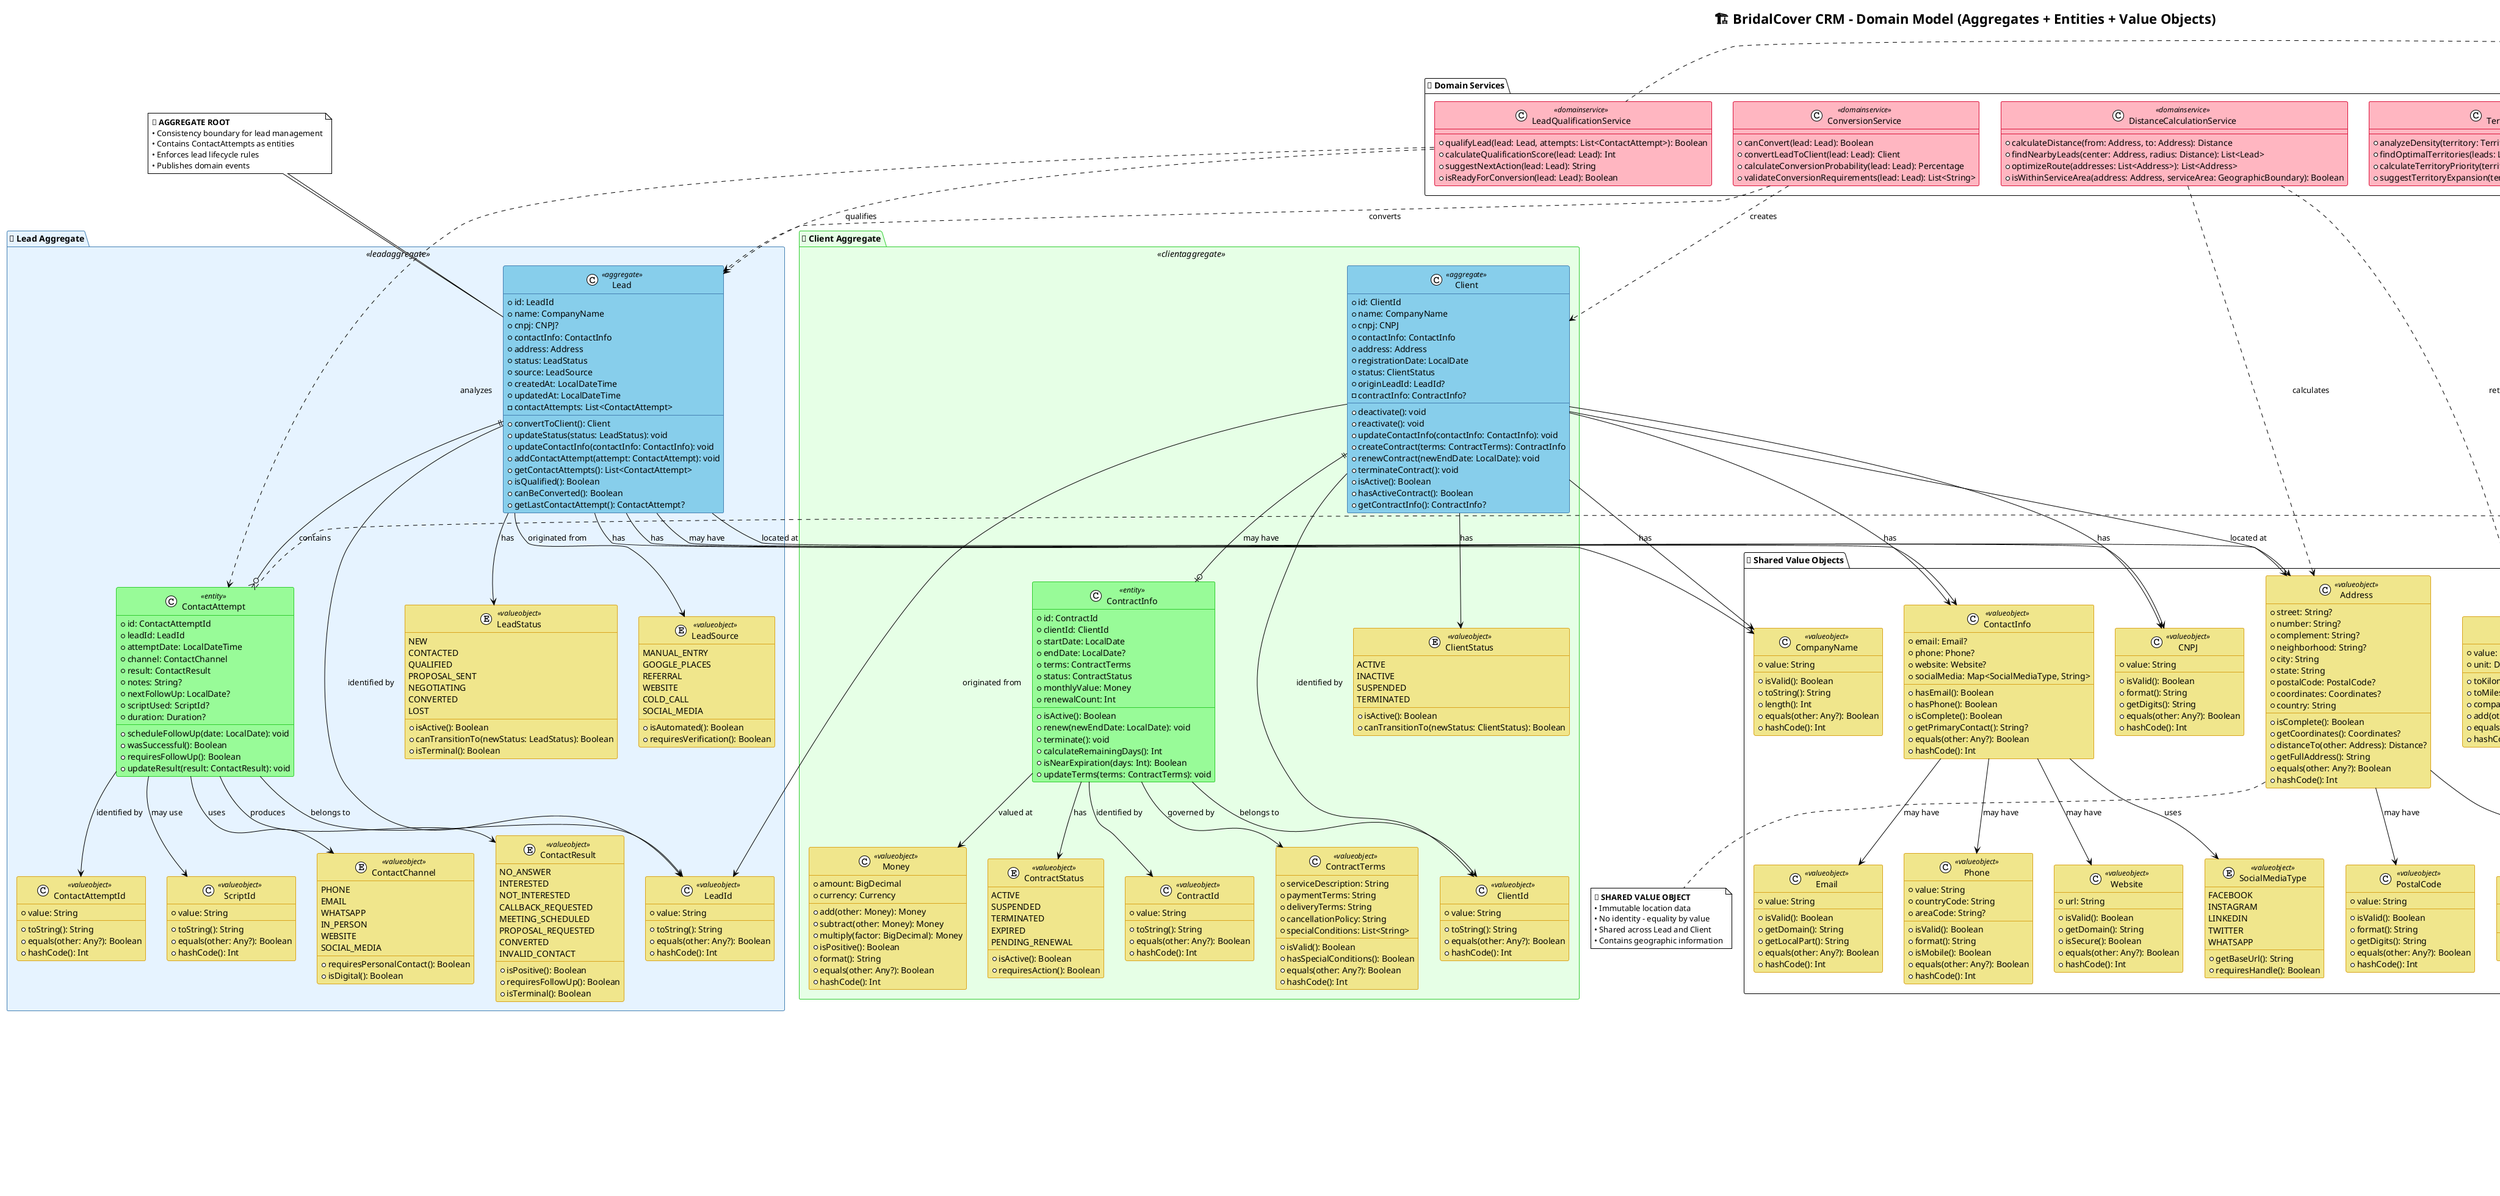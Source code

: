 @startuml DDD Domain Model - Aggregates Separated

!theme plain
title 🏗️ BridalCover CRM - Domain Model (Aggregates + Entities + Value Objects)

skinparam class {
    BackgroundColor<<aggregate>> #87CEEB
    BackgroundColor<<entity>> #98FB98
    BackgroundColor<<valueobject>> #F0E68C
    BackgroundColor<<domainservice>> #FFB6C1
    BackgroundColor<<implemented>> #90EE90
    BorderColor<<aggregate>> #4682B4
    BorderColor<<entity>> #32CD32
    BorderColor<<valueobject>> #DAA520
    BorderColor<<domainservice>> #DC143C
    BorderColor<<implemented>> #228B22
}

skinparam package {
    BackgroundColor<<leadaggregate>> #E6F3FF
    BackgroundColor<<clientaggregate>> #E6FFE6
    BackgroundColor<<territoryaggregate>> #FFF0E6
    BorderColor<<leadaggregate>> #4682B4
    BorderColor<<clientaggregate>> #32CD32
    BorderColor<<territoryaggregate>> #FF8C00
}

' ===== DDD FOUNDATION (IMPLEMENTED) =====
package "🏗️ DDD Foundation" <<implemented>> {
    abstract class AggregateRoot<T> <<implemented>> {
        +id: T
        -_domainEvents: MutableList<DomainEvent>
        +domainEvents: List<DomainEvent>
        --
        #addDomainEvent(event: DomainEvent): void
        +clearDomainEvents(): void
    }
    
    abstract class Entity<T> <<implemented>> {
        +id: T
        --
        +equals(other: Any?): Boolean
        +hashCode(): Int
    }
    
    abstract class ValueObject <<implemented>> {
        --
        +equals(other: Any?): Boolean
        +hashCode(): Int
    }
    
    abstract class DomainEvent <<implemented>> {
        +eventId: String
        +occurredOn: Instant
        +aggregateId: String
        +eventType: String
    }
}

' ===== LEAD AGGREGATE =====
package "🎯 Lead Aggregate" <<leadaggregate>> {
    
    ' Lead Aggregate Root
    class Lead <<aggregate>> {
        +id: LeadId
        +name: CompanyName
        +cnpj: CNPJ?
        +contactInfo: ContactInfo
        +address: Address
        +status: LeadStatus
        +source: LeadSource
        +createdAt: LocalDateTime
        +updatedAt: LocalDateTime
        -contactAttempts: List<ContactAttempt>
        --
        +convertToClient(): Client
        +updateStatus(status: LeadStatus): void
        +updateContactInfo(contactInfo: ContactInfo): void
        +addContactAttempt(attempt: ContactAttempt): void
        +getContactAttempts(): List<ContactAttempt>
        +isQualified(): Boolean
        +canBeConverted(): Boolean
        +getLastContactAttempt(): ContactAttempt?
    }
    
    ' Lead Entities
    class ContactAttempt <<entity>> {
        +id: ContactAttemptId
        +leadId: LeadId
        +attemptDate: LocalDateTime
        +channel: ContactChannel
        +result: ContactResult
        +notes: String?
        +nextFollowUp: LocalDate?
        +scriptUsed: ScriptId?
        +duration: Duration?
        --
        +scheduleFollowUp(date: LocalDate): void
        +wasSuccessful(): Boolean
        +requiresFollowUp(): Boolean
        +updateResult(result: ContactResult): void
    }
    
    ' Lead-specific Value Objects
    class LeadId <<valueobject>> {
        +value: String
        --
        +toString(): String
        +equals(other: Any?): Boolean
        +hashCode(): Int
    }
    
    class ContactAttemptId <<valueobject>> {
        +value: String
        --
        +toString(): String
        +equals(other: Any?): Boolean
        +hashCode(): Int
    }
    
    class ScriptId <<valueobject>> {
        +value: String
        --
        +toString(): String
        +equals(other: Any?): Boolean
        +hashCode(): Int
    }
    
    enum LeadStatus <<valueobject>> {
        NEW
        CONTACTED
        QUALIFIED
        PROPOSAL_SENT
        NEGOTIATING
        CONVERTED
        LOST
        --
        +isActive(): Boolean
        +canTransitionTo(newStatus: LeadStatus): Boolean
        +isTerminal(): Boolean
    }
    
    enum LeadSource <<valueobject>> {
        MANUAL_ENTRY
        GOOGLE_PLACES
        REFERRAL
        WEBSITE
        COLD_CALL
        SOCIAL_MEDIA
        --
        +isAutomated(): Boolean
        +requiresVerification(): Boolean
    }
    
    enum ContactChannel <<valueobject>> {
        PHONE
        EMAIL
        WHATSAPP
        IN_PERSON
        WEBSITE
        SOCIAL_MEDIA
        --
        +requiresPersonalContact(): Boolean
        +isDigital(): Boolean
    }
    
    enum ContactResult <<valueobject>> {
        NO_ANSWER
        INTERESTED
        NOT_INTERESTED
        CALLBACK_REQUESTED
        MEETING_SCHEDULED
        PROPOSAL_REQUESTED
        CONVERTED
        INVALID_CONTACT
        --
        +isPositive(): Boolean
        +requiresFollowUp(): Boolean
        +isTerminal(): Boolean
    }
    
    ' Lead Aggregate Internal Relationships
    Lead ||--o{ ContactAttempt : contains
    Lead --> LeadId : identified by
    Lead --> LeadStatus : has
    Lead --> LeadSource : originated from
    ContactAttempt --> ContactAttemptId : identified by
    ContactAttempt --> ContactChannel : uses
    ContactAttempt --> ContactResult : produces
    ContactAttempt --> LeadId : belongs to
    ContactAttempt --> ScriptId : may use
}

' ===== CLIENT AGGREGATE =====
package "🏢 Client Aggregate" <<clientaggregate>> {
    
    ' Client Aggregate Root
    class Client <<aggregate>> {
        +id: ClientId
        +name: CompanyName
        +cnpj: CNPJ
        +contactInfo: ContactInfo
        +address: Address
        +registrationDate: LocalDate
        +status: ClientStatus
        +originLeadId: LeadId?
        -contractInfo: ContractInfo?
        --
        +deactivate(): void
        +reactivate(): void
        +updateContactInfo(contactInfo: ContactInfo): void
        +createContract(terms: ContractTerms): ContractInfo
        +renewContract(newEndDate: LocalDate): void
        +terminateContract(): void
        +isActive(): Boolean
        +hasActiveContract(): Boolean
        +getContractInfo(): ContractInfo?
    }
    
    ' Client Entities
    class ContractInfo <<entity>> {
        +id: ContractId
        +clientId: ClientId
        +startDate: LocalDate
        +endDate: LocalDate?
        +terms: ContractTerms
        +status: ContractStatus
        +monthlyValue: Money
        +renewalCount: Int
        --
        +isActive(): Boolean
        +renew(newEndDate: LocalDate): void
        +terminate(): void
        +calculateRemainingDays(): Int
        +isNearExpiration(days: Int): Boolean
        +updateTerms(terms: ContractTerms): void
    }
    
    ' Client-specific Value Objects
    class ClientId <<valueobject>> {
        +value: String
        --
        +toString(): String
        +equals(other: Any?): Boolean
        +hashCode(): Int
    }
    
    class ContractId <<valueobject>> {
        +value: String
        --
        +toString(): String
        +equals(other: Any?): Boolean
        +hashCode(): Int
    }
    
    class ContractTerms <<valueobject>> {
        +serviceDescription: String
        +paymentTerms: String
        +deliveryTerms: String
        +cancellationPolicy: String
        +specialConditions: List<String>
        --
        +isValid(): Boolean
        +hasSpecialConditions(): Boolean
        +equals(other: Any?): Boolean
        +hashCode(): Int
    }
    
    class Money <<valueobject>> {
        +amount: BigDecimal
        +currency: Currency
        --
        +add(other: Money): Money
        +subtract(other: Money): Money
        +multiply(factor: BigDecimal): Money
        +isPositive(): Boolean
        +format(): String
        +equals(other: Any?): Boolean
        +hashCode(): Int
    }
    
    enum ClientStatus <<valueobject>> {
        ACTIVE
        INACTIVE
        SUSPENDED
        TERMINATED
        --
        +isActive(): Boolean
        +canTransitionTo(newStatus: ClientStatus): Boolean
    }
    
    enum ContractStatus <<valueobject>> {
        ACTIVE
        SUSPENDED
        TERMINATED
        EXPIRED
        PENDING_RENEWAL
        --
        +isActive(): Boolean
        +requiresAction(): Boolean
    }
    
    ' Client Aggregate Internal Relationships
    Client ||--o| ContractInfo : may have
    Client --> ClientId : identified by
    Client --> ClientStatus : has
    ContractInfo --> ContractId : identified by
    ContractInfo --> ContractTerms : governed by
    ContractInfo --> ContractStatus : has
    ContractInfo --> Money : valued at
    ContractInfo --> ClientId : belongs to
}

' ===== TERRITORY AGGREGATE =====
package "🗺️ Territory Aggregate" <<territoryaggregate>> {
    
    ' Territory Aggregate Root
    class Territory <<aggregate>> {
        +id: TerritoryId
        +name: String
        +boundaries: GeographicBoundary
        +priority: TerritoryPriority
        +createdAt: LocalDateTime
        +lastAnalyzed: LocalDateTime?
        -leadDensity: LeadDensity
        -leadIds: Set<LeadId>
        --
        +calculateLeadDensity(leads: List<Lead>): void
        +updatePriority(): void
        +addLead(leadId: LeadId): void
        +removeLead(leadId: LeadId): void
        +getLeadCount(): Int
        +getLeadDensity(): LeadDensity
        +contains(coordinates: Coordinates): Boolean
        +isHighPriority(): Boolean
    }
    
    ' Territory Entities
    class LeadDensity <<entity>> {
        +id: LeadDensityId
        +territoryId: TerritoryId
        +totalLeads: Int
        +qualifiedLeads: Int
        +convertedLeads: Int
        +conversionRate: Percentage
        +qualificationRate: Percentage
        +lastCalculated: LocalDateTime
        +areaKm2: Double
        --
        +recalculate(leads: List<Lead>): void
        +getConversionRate(): Percentage
        +getQualificationRate(): Percentage
        +getLeadsPerKm2(): Double
        +isHighDensity(): Boolean
        +compareWith(other: LeadDensity): Int
    }
    
    ' Territory-specific Value Objects
    class TerritoryId <<valueobject>> {
        +value: String
        --
        +toString(): String
        +equals(other: Any?): Boolean
        +hashCode(): Int
    }
    
    class LeadDensityId <<valueobject>> {
        +value: String
        --
        +toString(): String
        +equals(other: Any?): Boolean
        +hashCode(): Int
    }
    
    class GeographicBoundary <<valueobject>> {
        +northEast: Coordinates
        +southWest: Coordinates
        +name: String?
        --
        +contains(coordinates: Coordinates): Boolean
        +getArea(): Double
        +getCenter(): Coordinates
        +intersects(other: GeographicBoundary): Boolean
        +equals(other: Any?): Boolean
        +hashCode(): Int
    }
    
    class Percentage <<valueobject>> {
        +value: Double
        --
        +isValid(): Boolean
        +format(): String
        +compareTo(other: Percentage): Int
        +add(other: Percentage): Percentage
        +equals(other: Any?): Boolean
        +hashCode(): Int
    }
    
    enum TerritoryPriority <<valueobject>> {
        LOW
        MEDIUM
        HIGH
        CRITICAL
        --
        +getWeight(): Int
        +isHighPriority(): Boolean
        +compareTo(other: TerritoryPriority): Int
    }
    
    ' Territory Aggregate Internal Relationships
    Territory ||--|| LeadDensity : contains
    Territory --> TerritoryId : identified by
    Territory --> GeographicBoundary : bounded by
    Territory --> TerritoryPriority : has
    LeadDensity --> LeadDensityId : identified by
    LeadDensity --> Percentage : calculates
    LeadDensity --> TerritoryId : belongs to
}

' ===== SHARED VALUE OBJECTS =====
package "💎 Shared Value Objects" {
    
    ' Business Identity Value Objects
    class CompanyName <<valueobject>> {
        +value: String
        --
        +isValid(): Boolean
        +toString(): String
        +length(): Int
        +equals(other: Any?): Boolean
        +hashCode(): Int
    }
    
    class CNPJ <<valueobject>> {
        +value: String
        --
        +isValid(): Boolean
        +format(): String
        +getDigits(): String
        +equals(other: Any?): Boolean
        +hashCode(): Int
    }
    
    ' Contact Value Objects
    class ContactInfo <<valueobject>> {
        +email: Email?
        +phone: Phone?
        +website: Website?
        +socialMedia: Map<SocialMediaType, String>
        --
        +hasEmail(): Boolean
        +hasPhone(): Boolean
        +isComplete(): Boolean
        +getPrimaryContact(): String?
        +equals(other: Any?): Boolean
        +hashCode(): Int
    }
    
    class Email <<valueobject>> {
        +value: String
        --
        +isValid(): Boolean
        +getDomain(): String
        +getLocalPart(): String
        +equals(other: Any?): Boolean
        +hashCode(): Int
    }
    
    class Phone <<valueobject>> {
        +value: String
        +countryCode: String
        +areaCode: String?
        --
        +isValid(): Boolean
        +format(): String
        +isMobile(): Boolean
        +equals(other: Any?): Boolean
        +hashCode(): Int
    }
    
    class Website <<valueobject>> {
        +url: String
        --
        +isValid(): Boolean
        +getDomain(): String
        +isSecure(): Boolean
        +equals(other: Any?): Boolean
        +hashCode(): Int
    }
    
    ' Geographic Value Objects
    class Address <<valueobject>> {
        +street: String?
        +number: String?
        +complement: String?
        +neighborhood: String?
        +city: String
        +state: String
        +postalCode: PostalCode?
        +coordinates: Coordinates?
        +country: String
        --
        +isComplete(): Boolean
        +getCoordinates(): Coordinates?
        +distanceTo(other: Address): Distance?
        +getFullAddress(): String
        +equals(other: Any?): Boolean
        +hashCode(): Int
    }
    
    class Coordinates <<valueobject>> {
        +latitude: Double
        +longitude: Double
        --
        +isValid(): Boolean
        +distanceTo(other: Coordinates): Distance
        +toString(): String
        +equals(other: Any?): Boolean
        +hashCode(): Int
    }
    
    class PostalCode <<valueobject>> {
        +value: String
        --
        +isValid(): Boolean
        +format(): String
        +getDigits(): String
        +equals(other: Any?): Boolean
        +hashCode(): Int
    }
    
    class Distance <<valueobject>> {
        +value: Double
        +unit: DistanceUnit
        --
        +toKilometers(): Double
        +toMiles(): Double
        +compareTo(other: Distance): Int
        +add(other: Distance): Distance
        +equals(other: Any?): Boolean
        +hashCode(): Int
    }
    
    enum DistanceUnit <<valueobject>> {
        KILOMETERS
        MILES
        --
        +getConversionFactor(): Double
        +getSymbol(): String
    }
    
    enum SocialMediaType <<valueobject>> {
        FACEBOOK
        INSTAGRAM
        LINKEDIN
        TWITTER
        WHATSAPP
        --
        +getBaseUrl(): String
        +requiresHandle(): Boolean
    }
    
    ' Shared Value Object Internal Relationships
    ContactInfo --> Email : may have
    ContactInfo --> Phone : may have
    ContactInfo --> Website : may have
    ContactInfo --> SocialMediaType : uses
    Address --> PostalCode : may have
    Address --> Coordinates : may have
    Distance --> DistanceUnit : measured in
}

' ===== DOMAIN SERVICES =====
package "🔧 Domain Services" {
    
    class LeadQualificationService <<domainservice>> {
        --
        +qualifyLead(lead: Lead, attempts: List<ContactAttempt>): Boolean
        +calculateQualificationScore(lead: Lead): Int
        +suggestNextAction(lead: Lead): String
        +isReadyForConversion(lead: Lead): Boolean
    }
    
    class ConversionService <<domainservice>> {
        --
        +canConvert(lead: Lead): Boolean
        +convertLeadToClient(lead: Lead): Client
        +calculateConversionProbability(lead: Lead): Percentage
        +validateConversionRequirements(lead: Lead): List<String>
    }
    
    class TerritoryAnalysisService <<domainservice>> {
        --
        +analyzeDensity(territory: Territory, leads: List<Lead>): LeadDensity
        +findOptimalTerritories(leads: List<Lead>): List<Territory>
        +calculateTerritoryPriority(territory: Territory): TerritoryPriority
        +suggestTerritoryExpansion(territory: Territory): List<GeographicBoundary>
    }
    
    class DistanceCalculationService <<domainservice>> {
        --
        +calculateDistance(from: Address, to: Address): Distance
        +findNearbyLeads(center: Address, radius: Distance): List<Lead>
        +optimizeRoute(addresses: List<Address>): List<Address>
        +isWithinServiceArea(address: Address, serviceArea: GeographicBoundary): Boolean
    }
}

' ===== CROSS-AGGREGATE RELATIONSHIPS =====

' Aggregates use shared Value Objects
Lead --> CompanyName : has
Lead --> CNPJ : may have
Lead --> ContactInfo : has
Lead --> Address : located at

Client --> CompanyName : has
Client --> CNPJ : has
Client --> ContactInfo : has
Client --> Address : located at
Client --> LeadId : originated from

Territory --> GeographicBoundary : bounded by
GeographicBoundary --> Coordinates : uses

' Domain Services operate on Aggregates
LeadQualificationService ..> Lead : qualifies
LeadQualificationService ..> ContactAttempt : analyzes
ConversionService ..> Lead : converts
ConversionService ..> Client : creates
TerritoryAnalysisService ..> Territory : analyzes
TerritoryAnalysisService ..> LeadDensity : calculates
DistanceCalculationService ..> Address : calculates
DistanceCalculationService ..> Distance : returns

' ===== IMPLEMENTATION NOTES =====
note top of Lead : 🎯 **AGGREGATE ROOT**\n• Consistency boundary for lead management\n• Contains ContactAttempts as entities\n• Enforces lead lifecycle rules\n• Publishes domain events

note right of ContactAttempt : 🏢 **ENTITY**\n• Has identity within Lead aggregate\n• Lifecycle managed by Lead\n• Cannot exist without Lead\n• Tracks contact history

note bottom of Address : 💎 **SHARED VALUE OBJECT**\n• Immutable location data\n• No identity - equality by value\n• Shared across Lead and Client\n• Contains geographic information

note left of LeadQualificationService : 🔧 **DOMAIN SERVICE**\n• Stateless business logic\n• Cross-aggregate operations\n• Domain expertise for qualification\n• Used by application services

' ===== LEGEND =====
legend bottom right
    |= Type |= Color |= Characteristics |= Location |
    | <back:#87CEEB>Aggregate Root</back> | Blue | Consistency boundary, manages entities | Own package |
    | <back:#98FB98>Entity</back> | Green | Has identity, mutable, lifecycle | Within aggregate |
    | <back:#F0E68C>Value Object</back> | Yellow | Immutable, no identity, equality by value | Aggregate-specific or shared |
    | <back:#FFB6C1>Domain Service</back> | Pink | Stateless, domain logic, cross-aggregate | Separate package |
    | <back:#90EE90>Implemented</back> | Dark Green | Already exists in codebase | Foundation |
    
    **Key DDD Principles Applied:**
    • **Aggregate boundaries** enforce consistency
    • **Entities** have identity and belong to aggregates
    • **Value Objects** are immutable and shareable
    • **Domain Services** contain cross-aggregate logic
    • **Rich domain model** with behavior, not anemic
    • **Ubiquitous language** reflected in code
endlegend

@enduml